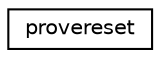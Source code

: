 digraph "Graphical Class Hierarchy"
{
  edge [fontname="Helvetica",fontsize="10",labelfontname="Helvetica",labelfontsize="10"];
  node [fontname="Helvetica",fontsize="10",shape=record];
  rankdir="LR";
  Node0 [label="provereset",height=0.2,width=0.4,color="black", fillcolor="white", style="filled",URL="$structprovereset.html"];
}

